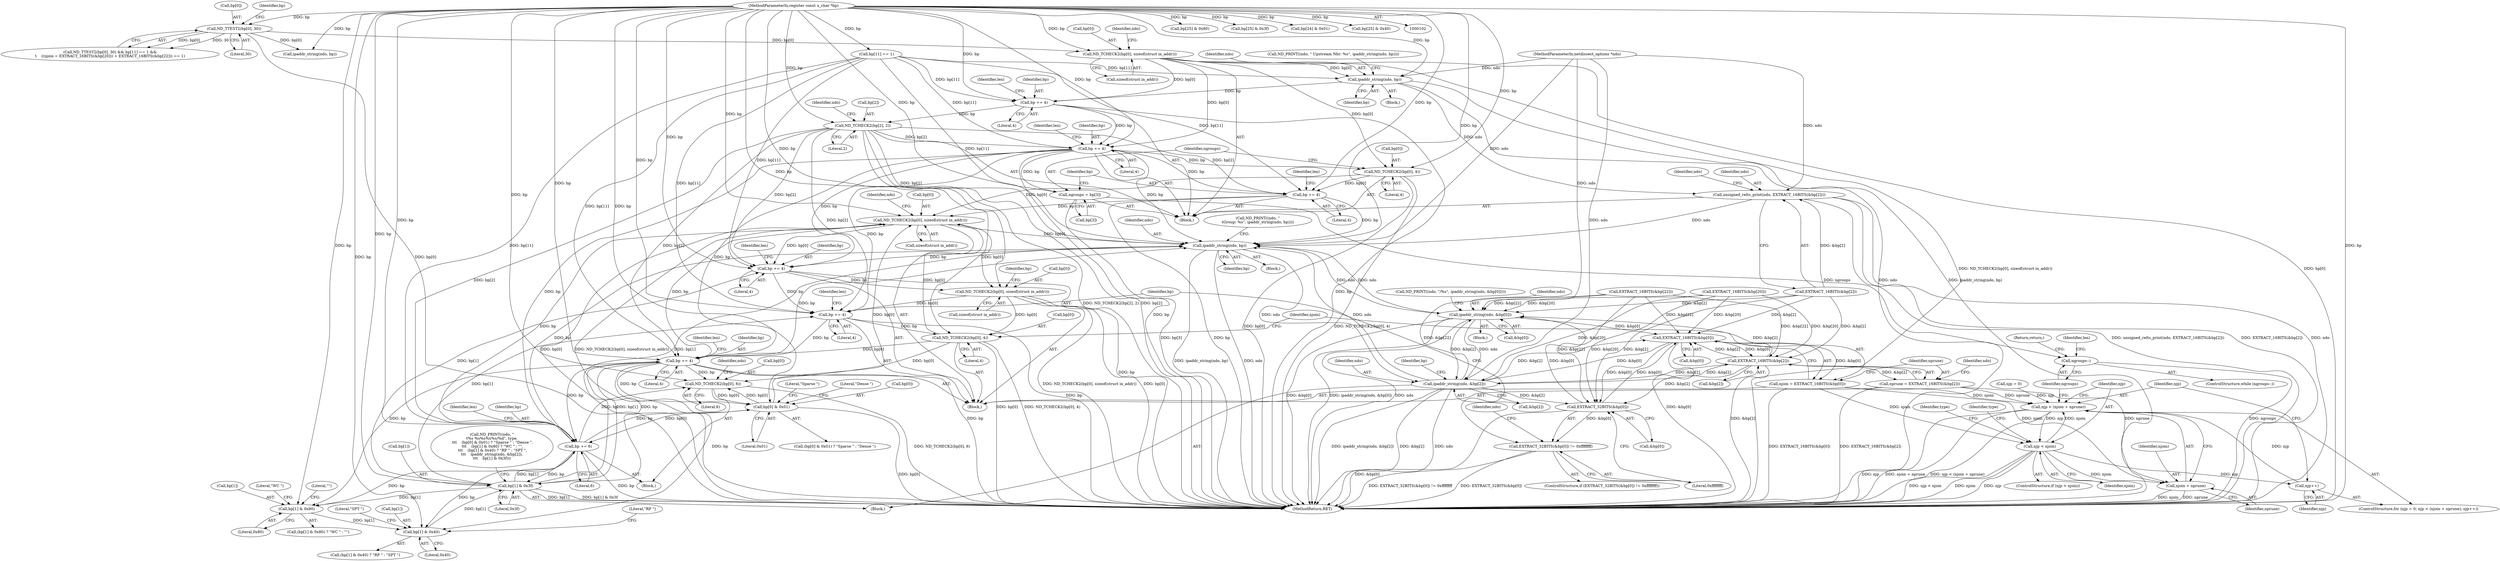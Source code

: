 digraph "0_tcpdump_5dc1860d8267b1e0cb78c9ffa2a40bea2fdb3ddc_1@pointer" {
"1000254" [label="(Call,ND_TCHECK2(bp[0], sizeof(struct in_addr)))"];
"1000113" [label="(Call,ND_TTEST2(bp[0], 30))"];
"1000104" [label="(MethodParameterIn,register const u_char *bp)"];
"1000275" [label="(Call,ipaddr_string(ndo, bp))"];
"1000278" [label="(Call,bp += 4)"];
"1000289" [label="(Call,ND_TCHECK2(bp[2], 2))"];
"1000322" [label="(Call,bp += 4)"];
"1000333" [label="(Call,ND_TCHECK2(bp[0], 4))"];
"1000343" [label="(Call,bp += 4)"];
"1000358" [label="(Call,ND_TCHECK2(bp[0], sizeof(struct in_addr)))"];
"1000369" [label="(Call,ipaddr_string(ndo, bp))"];
"1000372" [label="(Call,bp += 4)"];
"1000383" [label="(Call,ND_TCHECK2(bp[0], sizeof(struct in_addr)))"];
"1000408" [label="(Call,bp += 4)"];
"1000419" [label="(Call,ND_TCHECK2(bp[0], 4))"];
"1000446" [label="(Call,bp += 4)"];
"1000481" [label="(Call,ND_TCHECK2(bp[0], 6))"];
"1000495" [label="(Call,bp[0] & 0x01)"];
"1000532" [label="(Call,bp += 6)"];
"1000504" [label="(Call,bp[1] & 0x80)"];
"1000513" [label="(Call,bp[1] & 0x40)"];
"1000527" [label="(Call,bp[1] & 0x3f)"];
"1000402" [label="(Call,ipaddr_string(ndo, &bp[0]))"];
"1000426" [label="(Call,EXTRACT_16BITS(&bp[0]))"];
"1000391" [label="(Call,EXTRACT_32BITS(&bp[0]))"];
"1000390" [label="(Call,EXTRACT_32BITS(&bp[0]) != 0xffffffff)"];
"1000424" [label="(Call,njoin = EXTRACT_16BITS(&bp[0]))"];
"1000456" [label="(Call,njp < (njoin + nprune))"];
"1000466" [label="(Call,njp < njoin)"];
"1000458" [label="(Call,njoin + nprune)"];
"1000461" [label="(Call,njp++)"];
"1000433" [label="(Call,EXTRACT_16BITS(&bp[2]))"];
"1000431" [label="(Call,nprune = EXTRACT_16BITS(&bp[2]))"];
"1000521" [label="(Call,ipaddr_string(ndo, &bp[2]))"];
"1000338" [label="(Call,ngroups = bp[3])"];
"1000350" [label="(Call,ngroups--)"];
"1000308" [label="(Call,unsigned_relts_print(ndo, EXTRACT_16BITS(&bp[2])))"];
"1000254" [label="(Call,ND_TCHECK2(bp[0], sizeof(struct in_addr)))"];
"1000112" [label="(Call,ND_TTEST2(bp[0], 30) && bp[11] == 1 &&\n\t    ((njoin = EXTRACT_16BITS(&bp[20])) + EXTRACT_16BITS(&bp[22])) == 1)"];
"1000355" [label="(Identifier,len)"];
"1000383" [label="(Call,ND_TCHECK2(bp[0], sizeof(struct in_addr)))"];
"1000482" [label="(Call,bp[0])"];
"1000114" [label="(Call,bp[0])"];
"1000494" [label="(Call,(bp[0] & 0x01) ? \"Sparse \" : \"Dense \")"];
"1000452" [label="(ControlStructure,for (njp = 0; njp < (njoin + nprune); njp++))"];
"1000500" [label="(Literal,\"Sparse \")"];
"1000347" [label="(Identifier,len)"];
"1000322" [label="(Call,bp += 4)"];
"1000432" [label="(Identifier,nprune)"];
"1000481" [label="(Call,ND_TCHECK2(bp[0], 6))"];
"1000495" [label="(Call,bp[0] & 0x01)"];
"1000133" [label="(Call,EXTRACT_16BITS(&bp[22]))"];
"1000344" [label="(Identifier,bp)"];
"1000404" [label="(Call,&bp[0])"];
"1000433" [label="(Call,EXTRACT_16BITS(&bp[2]))"];
"1000545" [label="(MethodReturn,RET)"];
"1000521" [label="(Call,ipaddr_string(ndo, &bp[2]))"];
"1000486" [label="(Call,ND_PRINT((ndo, \"\n\t%s %s%s%s%s/%d\", type,\n \t\t\t    (bp[0] & 0x01) ? \"Sparse \" : \"Dense \",\n \t\t\t    (bp[1] & 0x80) ? \"WC \" : \"\",\n \t\t\t    (bp[1] & 0x40) ? \"RP \" : \"SPT \",\n\t\t\t    ipaddr_string(ndo, &bp[2]),\n\t\t\t    bp[1] & 0x3f)))"];
"1000463" [label="(Block,)"];
"1000499" [label="(Literal,0x01)"];
"1000278" [label="(Call,bp += 4)"];
"1000522" [label="(Identifier,ndo)"];
"1000518" [label="(Literal,\"RP \")"];
"1000289" [label="(Call,ND_TCHECK2(bp[2], 2))"];
"1000410" [label="(Literal,4)"];
"1000370" [label="(Identifier,ndo)"];
"1000337" [label="(Literal,4)"];
"1000309" [label="(Identifier,ndo)"];
"1000333" [label="(Call,ND_TCHECK2(bp[0], 4))"];
"1000371" [label="(Identifier,bp)"];
"1000424" [label="(Call,njoin = EXTRACT_16BITS(&bp[0]))"];
"1000146" [label="(Call,ipaddr_string(ndo, bp))"];
"1000343" [label="(Call,bp += 4)"];
"1000275" [label="(Call,ipaddr_string(ndo, bp))"];
"1000394" [label="(Identifier,bp)"];
"1000465" [label="(ControlStructure,if (njp < njoin))"];
"1000323" [label="(Identifier,bp)"];
"1000450" [label="(Identifier,len)"];
"1000280" [label="(Literal,4)"];
"1000505" [label="(Call,bp[1])"];
"1000536" [label="(Identifier,len)"];
"1000403" [label="(Identifier,ndo)"];
"1000310" [label="(Call,EXTRACT_16BITS(&bp[2]))"];
"1000474" [label="(Identifier,type)"];
"1000529" [label="(Identifier,bp)"];
"1000446" [label="(Call,bp += 4)"];
"1000501" [label="(Literal,\"Dense \")"];
"1000508" [label="(Literal,0x80)"];
"1000128" [label="(Call,EXTRACT_16BITS(&bp[20]))"];
"1000419" [label="(Call,ND_TCHECK2(bp[0], 4))"];
"1000434" [label="(Call,&bp[2])"];
"1000519" [label="(Literal,\"SPT \")"];
"1000509" [label="(Literal,\"WC \")"];
"1000466" [label="(Call,njp < njoin)"];
"1000470" [label="(Identifier,type)"];
"1000352" [label="(Block,)"];
"1000440" [label="(Identifier,ndo)"];
"1000459" [label="(Identifier,njoin)"];
"1000462" [label="(Identifier,njp)"];
"1000334" [label="(Call,bp[0])"];
"1000358" [label="(Call,ND_TCHECK2(bp[0], sizeof(struct in_addr)))"];
"1000533" [label="(Identifier,bp)"];
"1000538" [label="(Return,return;)"];
"1000308" [label="(Call,unsigned_relts_print(ndo, EXTRACT_16BITS(&bp[2])))"];
"1000367" [label="(Block,)"];
"1000277" [label="(Identifier,bp)"];
"1000117" [label="(Literal,30)"];
"1000376" [label="(Identifier,len)"];
"1000504" [label="(Call,bp[1] & 0x80)"];
"1000460" [label="(Identifier,nprune)"];
"1000532" [label="(Call,bp += 6)"];
"1000106" [label="(Block,)"];
"1000392" [label="(Call,&bp[0])"];
"1000389" [label="(ControlStructure,if (EXTRACT_32BITS(&bp[0]) != 0xffffffff))"];
"1000273" [label="(Block,)"];
"1000397" [label="(Call,ND_PRINT((ndo, \"/%s\", ipaddr_string(ndo, &bp[0]))))"];
"1000345" [label="(Literal,4)"];
"1000232" [label="(Call,bp[25] & 0x80)"];
"1000318" [label="(Identifier,ndo)"];
"1000324" [label="(Literal,4)"];
"1000270" [label="(Call,ND_PRINT((ndo, \" Upstream Nbr: %s\", ipaddr_string(ndo, bp))))"];
"1000457" [label="(Identifier,njp)"];
"1000458" [label="(Call,njoin + nprune)"];
"1000456" [label="(Call,njp < (njoin + nprune))"];
"1000520" [label="(Block,)"];
"1000426" [label="(Call,EXTRACT_16BITS(&bp[0]))"];
"1000364" [label="(Call,ND_PRINT((ndo, \"\n\tGroup: %s\", ipaddr_string(ndo, bp))))"];
"1000186" [label="(Call,bp[25] & 0x3f)"];
"1000103" [label="(MethodParameterIn,netdissect_options *ndo)"];
"1000362" [label="(Call,sizeof(struct in_addr))"];
"1000512" [label="(Call,(bp[1] & 0x40) ? \"RP \" : \"SPT \")"];
"1000400" [label="(Block,)"];
"1000366" [label="(Identifier,ndo)"];
"1000326" [label="(Identifier,len)"];
"1000339" [label="(Identifier,ngroups)"];
"1000453" [label="(Call,njp = 0)"];
"1000523" [label="(Call,&bp[2])"];
"1000391" [label="(Call,EXTRACT_32BITS(&bp[0]))"];
"1000121" [label="(Identifier,bp)"];
"1000351" [label="(Identifier,ngroups)"];
"1000412" [label="(Identifier,len)"];
"1000423" [label="(Literal,4)"];
"1000420" [label="(Call,bp[0])"];
"1000384" [label="(Call,bp[0])"];
"1000431" [label="(Call,nprune = EXTRACT_16BITS(&bp[2]))"];
"1000350" [label="(Call,ngroups--)"];
"1000399" [label="(Identifier,ndo)"];
"1000390" [label="(Call,EXTRACT_32BITS(&bp[0]) != 0xffffffff)"];
"1000297" [label="(Identifier,ndo)"];
"1000258" [label="(Call,sizeof(struct in_addr))"];
"1000290" [label="(Call,bp[2])"];
"1000349" [label="(ControlStructure,while (ngroups--))"];
"1000531" [label="(Literal,0x3f)"];
"1000276" [label="(Identifier,ndo)"];
"1000223" [label="(Call,bp[24] & 0x01)"];
"1000373" [label="(Identifier,bp)"];
"1000113" [label="(Call,ND_TTEST2(bp[0], 30))"];
"1000513" [label="(Call,bp[1] & 0x40)"];
"1000263" [label="(Identifier,ndo)"];
"1000485" [label="(Literal,6)"];
"1000293" [label="(Literal,2)"];
"1000448" [label="(Literal,4)"];
"1000488" [label="(Identifier,ndo)"];
"1000387" [label="(Call,sizeof(struct in_addr))"];
"1000496" [label="(Call,bp[0])"];
"1000527" [label="(Call,bp[1] & 0x3f)"];
"1000514" [label="(Call,bp[1])"];
"1000517" [label="(Literal,0x40)"];
"1000408" [label="(Call,bp += 4)"];
"1000279" [label="(Identifier,bp)"];
"1000461" [label="(Call,njp++)"];
"1000427" [label="(Call,&bp[0])"];
"1000338" [label="(Call,ngroups = bp[3])"];
"1000425" [label="(Identifier,njoin)"];
"1000447" [label="(Identifier,bp)"];
"1000468" [label="(Identifier,njoin)"];
"1000369" [label="(Call,ipaddr_string(ndo, bp))"];
"1000372" [label="(Call,bp += 4)"];
"1000374" [label="(Literal,4)"];
"1000503" [label="(Call,(bp[1] & 0x80) ? \"WC \" : \"\")"];
"1000240" [label="(Call,bp[25] & 0x40)"];
"1000510" [label="(Literal,\"\")"];
"1000396" [label="(Literal,0xffffffff)"];
"1000467" [label="(Identifier,njp)"];
"1000340" [label="(Call,bp[3])"];
"1000402" [label="(Call,ipaddr_string(ndo, &bp[0]))"];
"1000282" [label="(Identifier,len)"];
"1000104" [label="(MethodParameterIn,register const u_char *bp)"];
"1000359" [label="(Call,bp[0])"];
"1000409" [label="(Identifier,bp)"];
"1000528" [label="(Call,bp[1])"];
"1000534" [label="(Literal,6)"];
"1000255" [label="(Call,bp[0])"];
"1000119" [label="(Call,bp[11] == 1)"];
"1000254" -> "1000106"  [label="AST: "];
"1000254" -> "1000258"  [label="CFG: "];
"1000255" -> "1000254"  [label="AST: "];
"1000258" -> "1000254"  [label="AST: "];
"1000263" -> "1000254"  [label="CFG: "];
"1000254" -> "1000545"  [label="DDG: bp[0]"];
"1000254" -> "1000545"  [label="DDG: ND_TCHECK2(bp[0], sizeof(struct in_addr))"];
"1000113" -> "1000254"  [label="DDG: bp[0]"];
"1000104" -> "1000254"  [label="DDG: bp"];
"1000254" -> "1000275"  [label="DDG: bp[0]"];
"1000254" -> "1000278"  [label="DDG: bp[0]"];
"1000254" -> "1000322"  [label="DDG: bp[0]"];
"1000254" -> "1000333"  [label="DDG: bp[0]"];
"1000113" -> "1000112"  [label="AST: "];
"1000113" -> "1000117"  [label="CFG: "];
"1000114" -> "1000113"  [label="AST: "];
"1000117" -> "1000113"  [label="AST: "];
"1000121" -> "1000113"  [label="CFG: "];
"1000112" -> "1000113"  [label="CFG: "];
"1000113" -> "1000545"  [label="DDG: bp[0]"];
"1000113" -> "1000112"  [label="DDG: bp[0]"];
"1000113" -> "1000112"  [label="DDG: 30"];
"1000104" -> "1000113"  [label="DDG: bp"];
"1000113" -> "1000146"  [label="DDG: bp[0]"];
"1000104" -> "1000102"  [label="AST: "];
"1000104" -> "1000545"  [label="DDG: bp"];
"1000104" -> "1000119"  [label="DDG: bp"];
"1000104" -> "1000146"  [label="DDG: bp"];
"1000104" -> "1000186"  [label="DDG: bp"];
"1000104" -> "1000223"  [label="DDG: bp"];
"1000104" -> "1000232"  [label="DDG: bp"];
"1000104" -> "1000240"  [label="DDG: bp"];
"1000104" -> "1000275"  [label="DDG: bp"];
"1000104" -> "1000278"  [label="DDG: bp"];
"1000104" -> "1000289"  [label="DDG: bp"];
"1000104" -> "1000322"  [label="DDG: bp"];
"1000104" -> "1000333"  [label="DDG: bp"];
"1000104" -> "1000338"  [label="DDG: bp"];
"1000104" -> "1000343"  [label="DDG: bp"];
"1000104" -> "1000358"  [label="DDG: bp"];
"1000104" -> "1000369"  [label="DDG: bp"];
"1000104" -> "1000372"  [label="DDG: bp"];
"1000104" -> "1000383"  [label="DDG: bp"];
"1000104" -> "1000408"  [label="DDG: bp"];
"1000104" -> "1000419"  [label="DDG: bp"];
"1000104" -> "1000446"  [label="DDG: bp"];
"1000104" -> "1000481"  [label="DDG: bp"];
"1000104" -> "1000495"  [label="DDG: bp"];
"1000104" -> "1000504"  [label="DDG: bp"];
"1000104" -> "1000513"  [label="DDG: bp"];
"1000104" -> "1000527"  [label="DDG: bp"];
"1000104" -> "1000532"  [label="DDG: bp"];
"1000275" -> "1000273"  [label="AST: "];
"1000275" -> "1000277"  [label="CFG: "];
"1000276" -> "1000275"  [label="AST: "];
"1000277" -> "1000275"  [label="AST: "];
"1000270" -> "1000275"  [label="CFG: "];
"1000275" -> "1000545"  [label="DDG: ipaddr_string(ndo, bp)"];
"1000275" -> "1000545"  [label="DDG: ndo"];
"1000103" -> "1000275"  [label="DDG: ndo"];
"1000119" -> "1000275"  [label="DDG: bp[11]"];
"1000275" -> "1000278"  [label="DDG: bp"];
"1000275" -> "1000308"  [label="DDG: ndo"];
"1000278" -> "1000106"  [label="AST: "];
"1000278" -> "1000280"  [label="CFG: "];
"1000279" -> "1000278"  [label="AST: "];
"1000280" -> "1000278"  [label="AST: "];
"1000282" -> "1000278"  [label="CFG: "];
"1000278" -> "1000545"  [label="DDG: bp"];
"1000119" -> "1000278"  [label="DDG: bp[11]"];
"1000278" -> "1000289"  [label="DDG: bp"];
"1000278" -> "1000322"  [label="DDG: bp"];
"1000289" -> "1000106"  [label="AST: "];
"1000289" -> "1000293"  [label="CFG: "];
"1000290" -> "1000289"  [label="AST: "];
"1000293" -> "1000289"  [label="AST: "];
"1000297" -> "1000289"  [label="CFG: "];
"1000289" -> "1000545"  [label="DDG: bp[2]"];
"1000289" -> "1000545"  [label="DDG: ND_TCHECK2(bp[2], 2)"];
"1000289" -> "1000322"  [label="DDG: bp[2]"];
"1000289" -> "1000343"  [label="DDG: bp[2]"];
"1000289" -> "1000369"  [label="DDG: bp[2]"];
"1000289" -> "1000372"  [label="DDG: bp[2]"];
"1000289" -> "1000408"  [label="DDG: bp[2]"];
"1000289" -> "1000446"  [label="DDG: bp[2]"];
"1000289" -> "1000532"  [label="DDG: bp[2]"];
"1000322" -> "1000106"  [label="AST: "];
"1000322" -> "1000324"  [label="CFG: "];
"1000323" -> "1000322"  [label="AST: "];
"1000324" -> "1000322"  [label="AST: "];
"1000326" -> "1000322"  [label="CFG: "];
"1000322" -> "1000545"  [label="DDG: bp"];
"1000119" -> "1000322"  [label="DDG: bp[11]"];
"1000322" -> "1000333"  [label="DDG: bp"];
"1000322" -> "1000338"  [label="DDG: bp"];
"1000322" -> "1000343"  [label="DDG: bp"];
"1000322" -> "1000369"  [label="DDG: bp"];
"1000322" -> "1000372"  [label="DDG: bp"];
"1000322" -> "1000408"  [label="DDG: bp"];
"1000322" -> "1000446"  [label="DDG: bp"];
"1000322" -> "1000532"  [label="DDG: bp"];
"1000333" -> "1000106"  [label="AST: "];
"1000333" -> "1000337"  [label="CFG: "];
"1000334" -> "1000333"  [label="AST: "];
"1000337" -> "1000333"  [label="AST: "];
"1000339" -> "1000333"  [label="CFG: "];
"1000333" -> "1000545"  [label="DDG: bp[0]"];
"1000333" -> "1000545"  [label="DDG: ND_TCHECK2(bp[0], 4)"];
"1000333" -> "1000343"  [label="DDG: bp[0]"];
"1000333" -> "1000358"  [label="DDG: bp[0]"];
"1000343" -> "1000106"  [label="AST: "];
"1000343" -> "1000345"  [label="CFG: "];
"1000344" -> "1000343"  [label="AST: "];
"1000345" -> "1000343"  [label="AST: "];
"1000347" -> "1000343"  [label="CFG: "];
"1000343" -> "1000545"  [label="DDG: bp"];
"1000119" -> "1000343"  [label="DDG: bp[11]"];
"1000343" -> "1000358"  [label="DDG: bp"];
"1000343" -> "1000369"  [label="DDG: bp"];
"1000358" -> "1000352"  [label="AST: "];
"1000358" -> "1000362"  [label="CFG: "];
"1000359" -> "1000358"  [label="AST: "];
"1000362" -> "1000358"  [label="AST: "];
"1000366" -> "1000358"  [label="CFG: "];
"1000358" -> "1000545"  [label="DDG: ND_TCHECK2(bp[0], sizeof(struct in_addr))"];
"1000358" -> "1000545"  [label="DDG: bp[0]"];
"1000495" -> "1000358"  [label="DDG: bp[0]"];
"1000419" -> "1000358"  [label="DDG: bp[0]"];
"1000446" -> "1000358"  [label="DDG: bp"];
"1000532" -> "1000358"  [label="DDG: bp"];
"1000358" -> "1000369"  [label="DDG: bp[0]"];
"1000358" -> "1000372"  [label="DDG: bp[0]"];
"1000358" -> "1000383"  [label="DDG: bp[0]"];
"1000369" -> "1000367"  [label="AST: "];
"1000369" -> "1000371"  [label="CFG: "];
"1000370" -> "1000369"  [label="AST: "];
"1000371" -> "1000369"  [label="AST: "];
"1000364" -> "1000369"  [label="CFG: "];
"1000369" -> "1000545"  [label="DDG: ipaddr_string(ndo, bp)"];
"1000369" -> "1000545"  [label="DDG: ndo"];
"1000308" -> "1000369"  [label="DDG: ndo"];
"1000521" -> "1000369"  [label="DDG: ndo"];
"1000402" -> "1000369"  [label="DDG: ndo"];
"1000103" -> "1000369"  [label="DDG: ndo"];
"1000532" -> "1000369"  [label="DDG: bp"];
"1000446" -> "1000369"  [label="DDG: bp"];
"1000527" -> "1000369"  [label="DDG: bp[1]"];
"1000119" -> "1000369"  [label="DDG: bp[11]"];
"1000369" -> "1000372"  [label="DDG: bp"];
"1000369" -> "1000402"  [label="DDG: ndo"];
"1000369" -> "1000521"  [label="DDG: ndo"];
"1000372" -> "1000352"  [label="AST: "];
"1000372" -> "1000374"  [label="CFG: "];
"1000373" -> "1000372"  [label="AST: "];
"1000374" -> "1000372"  [label="AST: "];
"1000376" -> "1000372"  [label="CFG: "];
"1000372" -> "1000545"  [label="DDG: bp"];
"1000527" -> "1000372"  [label="DDG: bp[1]"];
"1000119" -> "1000372"  [label="DDG: bp[11]"];
"1000372" -> "1000383"  [label="DDG: bp"];
"1000372" -> "1000408"  [label="DDG: bp"];
"1000383" -> "1000352"  [label="AST: "];
"1000383" -> "1000387"  [label="CFG: "];
"1000384" -> "1000383"  [label="AST: "];
"1000387" -> "1000383"  [label="AST: "];
"1000394" -> "1000383"  [label="CFG: "];
"1000383" -> "1000545"  [label="DDG: ND_TCHECK2(bp[0], sizeof(struct in_addr))"];
"1000383" -> "1000545"  [label="DDG: bp[0]"];
"1000383" -> "1000408"  [label="DDG: bp[0]"];
"1000383" -> "1000419"  [label="DDG: bp[0]"];
"1000408" -> "1000352"  [label="AST: "];
"1000408" -> "1000410"  [label="CFG: "];
"1000409" -> "1000408"  [label="AST: "];
"1000410" -> "1000408"  [label="AST: "];
"1000412" -> "1000408"  [label="CFG: "];
"1000408" -> "1000545"  [label="DDG: bp"];
"1000527" -> "1000408"  [label="DDG: bp[1]"];
"1000119" -> "1000408"  [label="DDG: bp[11]"];
"1000408" -> "1000419"  [label="DDG: bp"];
"1000408" -> "1000446"  [label="DDG: bp"];
"1000419" -> "1000352"  [label="AST: "];
"1000419" -> "1000423"  [label="CFG: "];
"1000420" -> "1000419"  [label="AST: "];
"1000423" -> "1000419"  [label="AST: "];
"1000425" -> "1000419"  [label="CFG: "];
"1000419" -> "1000545"  [label="DDG: bp[0]"];
"1000419" -> "1000545"  [label="DDG: ND_TCHECK2(bp[0], 4)"];
"1000419" -> "1000446"  [label="DDG: bp[0]"];
"1000419" -> "1000481"  [label="DDG: bp[0]"];
"1000446" -> "1000352"  [label="AST: "];
"1000446" -> "1000448"  [label="CFG: "];
"1000447" -> "1000446"  [label="AST: "];
"1000448" -> "1000446"  [label="AST: "];
"1000450" -> "1000446"  [label="CFG: "];
"1000446" -> "1000545"  [label="DDG: bp"];
"1000527" -> "1000446"  [label="DDG: bp[1]"];
"1000119" -> "1000446"  [label="DDG: bp[11]"];
"1000446" -> "1000481"  [label="DDG: bp"];
"1000446" -> "1000495"  [label="DDG: bp"];
"1000446" -> "1000504"  [label="DDG: bp"];
"1000446" -> "1000513"  [label="DDG: bp"];
"1000446" -> "1000527"  [label="DDG: bp"];
"1000446" -> "1000532"  [label="DDG: bp"];
"1000481" -> "1000463"  [label="AST: "];
"1000481" -> "1000485"  [label="CFG: "];
"1000482" -> "1000481"  [label="AST: "];
"1000485" -> "1000481"  [label="AST: "];
"1000488" -> "1000481"  [label="CFG: "];
"1000481" -> "1000545"  [label="DDG: ND_TCHECK2(bp[0], 6)"];
"1000532" -> "1000481"  [label="DDG: bp"];
"1000495" -> "1000481"  [label="DDG: bp[0]"];
"1000481" -> "1000495"  [label="DDG: bp[0]"];
"1000495" -> "1000494"  [label="AST: "];
"1000495" -> "1000499"  [label="CFG: "];
"1000496" -> "1000495"  [label="AST: "];
"1000499" -> "1000495"  [label="AST: "];
"1000500" -> "1000495"  [label="CFG: "];
"1000501" -> "1000495"  [label="CFG: "];
"1000495" -> "1000545"  [label="DDG: bp[0]"];
"1000532" -> "1000495"  [label="DDG: bp"];
"1000495" -> "1000532"  [label="DDG: bp[0]"];
"1000532" -> "1000463"  [label="AST: "];
"1000532" -> "1000534"  [label="CFG: "];
"1000533" -> "1000532"  [label="AST: "];
"1000534" -> "1000532"  [label="AST: "];
"1000536" -> "1000532"  [label="CFG: "];
"1000532" -> "1000545"  [label="DDG: bp"];
"1000532" -> "1000504"  [label="DDG: bp"];
"1000532" -> "1000513"  [label="DDG: bp"];
"1000532" -> "1000527"  [label="DDG: bp"];
"1000527" -> "1000532"  [label="DDG: bp[1]"];
"1000119" -> "1000532"  [label="DDG: bp[11]"];
"1000504" -> "1000503"  [label="AST: "];
"1000504" -> "1000508"  [label="CFG: "];
"1000505" -> "1000504"  [label="AST: "];
"1000508" -> "1000504"  [label="AST: "];
"1000509" -> "1000504"  [label="CFG: "];
"1000510" -> "1000504"  [label="CFG: "];
"1000527" -> "1000504"  [label="DDG: bp[1]"];
"1000504" -> "1000513"  [label="DDG: bp[1]"];
"1000513" -> "1000512"  [label="AST: "];
"1000513" -> "1000517"  [label="CFG: "];
"1000514" -> "1000513"  [label="AST: "];
"1000517" -> "1000513"  [label="AST: "];
"1000518" -> "1000513"  [label="CFG: "];
"1000519" -> "1000513"  [label="CFG: "];
"1000513" -> "1000527"  [label="DDG: bp[1]"];
"1000527" -> "1000520"  [label="AST: "];
"1000527" -> "1000531"  [label="CFG: "];
"1000528" -> "1000527"  [label="AST: "];
"1000531" -> "1000527"  [label="AST: "];
"1000486" -> "1000527"  [label="CFG: "];
"1000527" -> "1000545"  [label="DDG: bp[1]"];
"1000527" -> "1000545"  [label="DDG: bp[1] & 0x3f"];
"1000402" -> "1000400"  [label="AST: "];
"1000402" -> "1000404"  [label="CFG: "];
"1000403" -> "1000402"  [label="AST: "];
"1000404" -> "1000402"  [label="AST: "];
"1000397" -> "1000402"  [label="CFG: "];
"1000402" -> "1000545"  [label="DDG: &bp[0]"];
"1000402" -> "1000545"  [label="DDG: ipaddr_string(ndo, &bp[0])"];
"1000402" -> "1000545"  [label="DDG: ndo"];
"1000103" -> "1000402"  [label="DDG: ndo"];
"1000391" -> "1000402"  [label="DDG: &bp[0]"];
"1000310" -> "1000402"  [label="DDG: &bp[2]"];
"1000433" -> "1000402"  [label="DDG: &bp[2]"];
"1000521" -> "1000402"  [label="DDG: &bp[2]"];
"1000128" -> "1000402"  [label="DDG: &bp[20]"];
"1000133" -> "1000402"  [label="DDG: &bp[22]"];
"1000402" -> "1000426"  [label="DDG: &bp[0]"];
"1000402" -> "1000521"  [label="DDG: ndo"];
"1000426" -> "1000424"  [label="AST: "];
"1000426" -> "1000427"  [label="CFG: "];
"1000427" -> "1000426"  [label="AST: "];
"1000424" -> "1000426"  [label="CFG: "];
"1000426" -> "1000545"  [label="DDG: &bp[0]"];
"1000426" -> "1000391"  [label="DDG: &bp[0]"];
"1000426" -> "1000424"  [label="DDG: &bp[0]"];
"1000391" -> "1000426"  [label="DDG: &bp[0]"];
"1000433" -> "1000426"  [label="DDG: &bp[2]"];
"1000521" -> "1000426"  [label="DDG: &bp[2]"];
"1000310" -> "1000426"  [label="DDG: &bp[2]"];
"1000128" -> "1000426"  [label="DDG: &bp[20]"];
"1000133" -> "1000426"  [label="DDG: &bp[22]"];
"1000426" -> "1000433"  [label="DDG: &bp[0]"];
"1000426" -> "1000521"  [label="DDG: &bp[0]"];
"1000391" -> "1000390"  [label="AST: "];
"1000391" -> "1000392"  [label="CFG: "];
"1000392" -> "1000391"  [label="AST: "];
"1000396" -> "1000391"  [label="CFG: "];
"1000391" -> "1000545"  [label="DDG: &bp[0]"];
"1000391" -> "1000390"  [label="DDG: &bp[0]"];
"1000310" -> "1000391"  [label="DDG: &bp[2]"];
"1000433" -> "1000391"  [label="DDG: &bp[2]"];
"1000521" -> "1000391"  [label="DDG: &bp[2]"];
"1000128" -> "1000391"  [label="DDG: &bp[20]"];
"1000133" -> "1000391"  [label="DDG: &bp[22]"];
"1000390" -> "1000389"  [label="AST: "];
"1000390" -> "1000396"  [label="CFG: "];
"1000396" -> "1000390"  [label="AST: "];
"1000399" -> "1000390"  [label="CFG: "];
"1000409" -> "1000390"  [label="CFG: "];
"1000390" -> "1000545"  [label="DDG: EXTRACT_32BITS(&bp[0]) != 0xffffffff"];
"1000390" -> "1000545"  [label="DDG: EXTRACT_32BITS(&bp[0])"];
"1000424" -> "1000352"  [label="AST: "];
"1000425" -> "1000424"  [label="AST: "];
"1000432" -> "1000424"  [label="CFG: "];
"1000424" -> "1000545"  [label="DDG: EXTRACT_16BITS(&bp[0])"];
"1000424" -> "1000456"  [label="DDG: njoin"];
"1000424" -> "1000458"  [label="DDG: njoin"];
"1000424" -> "1000466"  [label="DDG: njoin"];
"1000456" -> "1000452"  [label="AST: "];
"1000456" -> "1000458"  [label="CFG: "];
"1000457" -> "1000456"  [label="AST: "];
"1000458" -> "1000456"  [label="AST: "];
"1000351" -> "1000456"  [label="CFG: "];
"1000467" -> "1000456"  [label="CFG: "];
"1000456" -> "1000545"  [label="DDG: njp"];
"1000456" -> "1000545"  [label="DDG: njoin + nprune"];
"1000456" -> "1000545"  [label="DDG: njp < (njoin + nprune)"];
"1000461" -> "1000456"  [label="DDG: njp"];
"1000453" -> "1000456"  [label="DDG: njp"];
"1000466" -> "1000456"  [label="DDG: njoin"];
"1000431" -> "1000456"  [label="DDG: nprune"];
"1000456" -> "1000466"  [label="DDG: njp"];
"1000466" -> "1000465"  [label="AST: "];
"1000466" -> "1000468"  [label="CFG: "];
"1000467" -> "1000466"  [label="AST: "];
"1000468" -> "1000466"  [label="AST: "];
"1000470" -> "1000466"  [label="CFG: "];
"1000474" -> "1000466"  [label="CFG: "];
"1000466" -> "1000545"  [label="DDG: njoin"];
"1000466" -> "1000545"  [label="DDG: njp"];
"1000466" -> "1000545"  [label="DDG: njp < njoin"];
"1000466" -> "1000458"  [label="DDG: njoin"];
"1000466" -> "1000461"  [label="DDG: njp"];
"1000458" -> "1000460"  [label="CFG: "];
"1000459" -> "1000458"  [label="AST: "];
"1000460" -> "1000458"  [label="AST: "];
"1000458" -> "1000545"  [label="DDG: nprune"];
"1000458" -> "1000545"  [label="DDG: njoin"];
"1000431" -> "1000458"  [label="DDG: nprune"];
"1000461" -> "1000452"  [label="AST: "];
"1000461" -> "1000462"  [label="CFG: "];
"1000462" -> "1000461"  [label="AST: "];
"1000457" -> "1000461"  [label="CFG: "];
"1000433" -> "1000431"  [label="AST: "];
"1000433" -> "1000434"  [label="CFG: "];
"1000434" -> "1000433"  [label="AST: "];
"1000431" -> "1000433"  [label="CFG: "];
"1000433" -> "1000545"  [label="DDG: &bp[2]"];
"1000433" -> "1000431"  [label="DDG: &bp[2]"];
"1000310" -> "1000433"  [label="DDG: &bp[2]"];
"1000521" -> "1000433"  [label="DDG: &bp[2]"];
"1000128" -> "1000433"  [label="DDG: &bp[20]"];
"1000133" -> "1000433"  [label="DDG: &bp[22]"];
"1000433" -> "1000521"  [label="DDG: &bp[2]"];
"1000431" -> "1000352"  [label="AST: "];
"1000432" -> "1000431"  [label="AST: "];
"1000440" -> "1000431"  [label="CFG: "];
"1000431" -> "1000545"  [label="DDG: EXTRACT_16BITS(&bp[2])"];
"1000521" -> "1000520"  [label="AST: "];
"1000521" -> "1000523"  [label="CFG: "];
"1000522" -> "1000521"  [label="AST: "];
"1000523" -> "1000521"  [label="AST: "];
"1000529" -> "1000521"  [label="CFG: "];
"1000521" -> "1000545"  [label="DDG: ndo"];
"1000521" -> "1000545"  [label="DDG: ipaddr_string(ndo, &bp[2])"];
"1000521" -> "1000545"  [label="DDG: &bp[2]"];
"1000103" -> "1000521"  [label="DDG: ndo"];
"1000128" -> "1000521"  [label="DDG: &bp[20]"];
"1000133" -> "1000521"  [label="DDG: &bp[22]"];
"1000338" -> "1000106"  [label="AST: "];
"1000338" -> "1000340"  [label="CFG: "];
"1000339" -> "1000338"  [label="AST: "];
"1000340" -> "1000338"  [label="AST: "];
"1000344" -> "1000338"  [label="CFG: "];
"1000338" -> "1000545"  [label="DDG: bp[3]"];
"1000338" -> "1000350"  [label="DDG: ngroups"];
"1000350" -> "1000349"  [label="AST: "];
"1000350" -> "1000351"  [label="CFG: "];
"1000351" -> "1000350"  [label="AST: "];
"1000355" -> "1000350"  [label="CFG: "];
"1000538" -> "1000350"  [label="CFG: "];
"1000350" -> "1000545"  [label="DDG: ngroups"];
"1000308" -> "1000106"  [label="AST: "];
"1000308" -> "1000310"  [label="CFG: "];
"1000309" -> "1000308"  [label="AST: "];
"1000310" -> "1000308"  [label="AST: "];
"1000318" -> "1000308"  [label="CFG: "];
"1000308" -> "1000545"  [label="DDG: EXTRACT_16BITS(&bp[2])"];
"1000308" -> "1000545"  [label="DDG: ndo"];
"1000308" -> "1000545"  [label="DDG: unsigned_relts_print(ndo, EXTRACT_16BITS(&bp[2]))"];
"1000103" -> "1000308"  [label="DDG: ndo"];
"1000310" -> "1000308"  [label="DDG: &bp[2]"];
}
